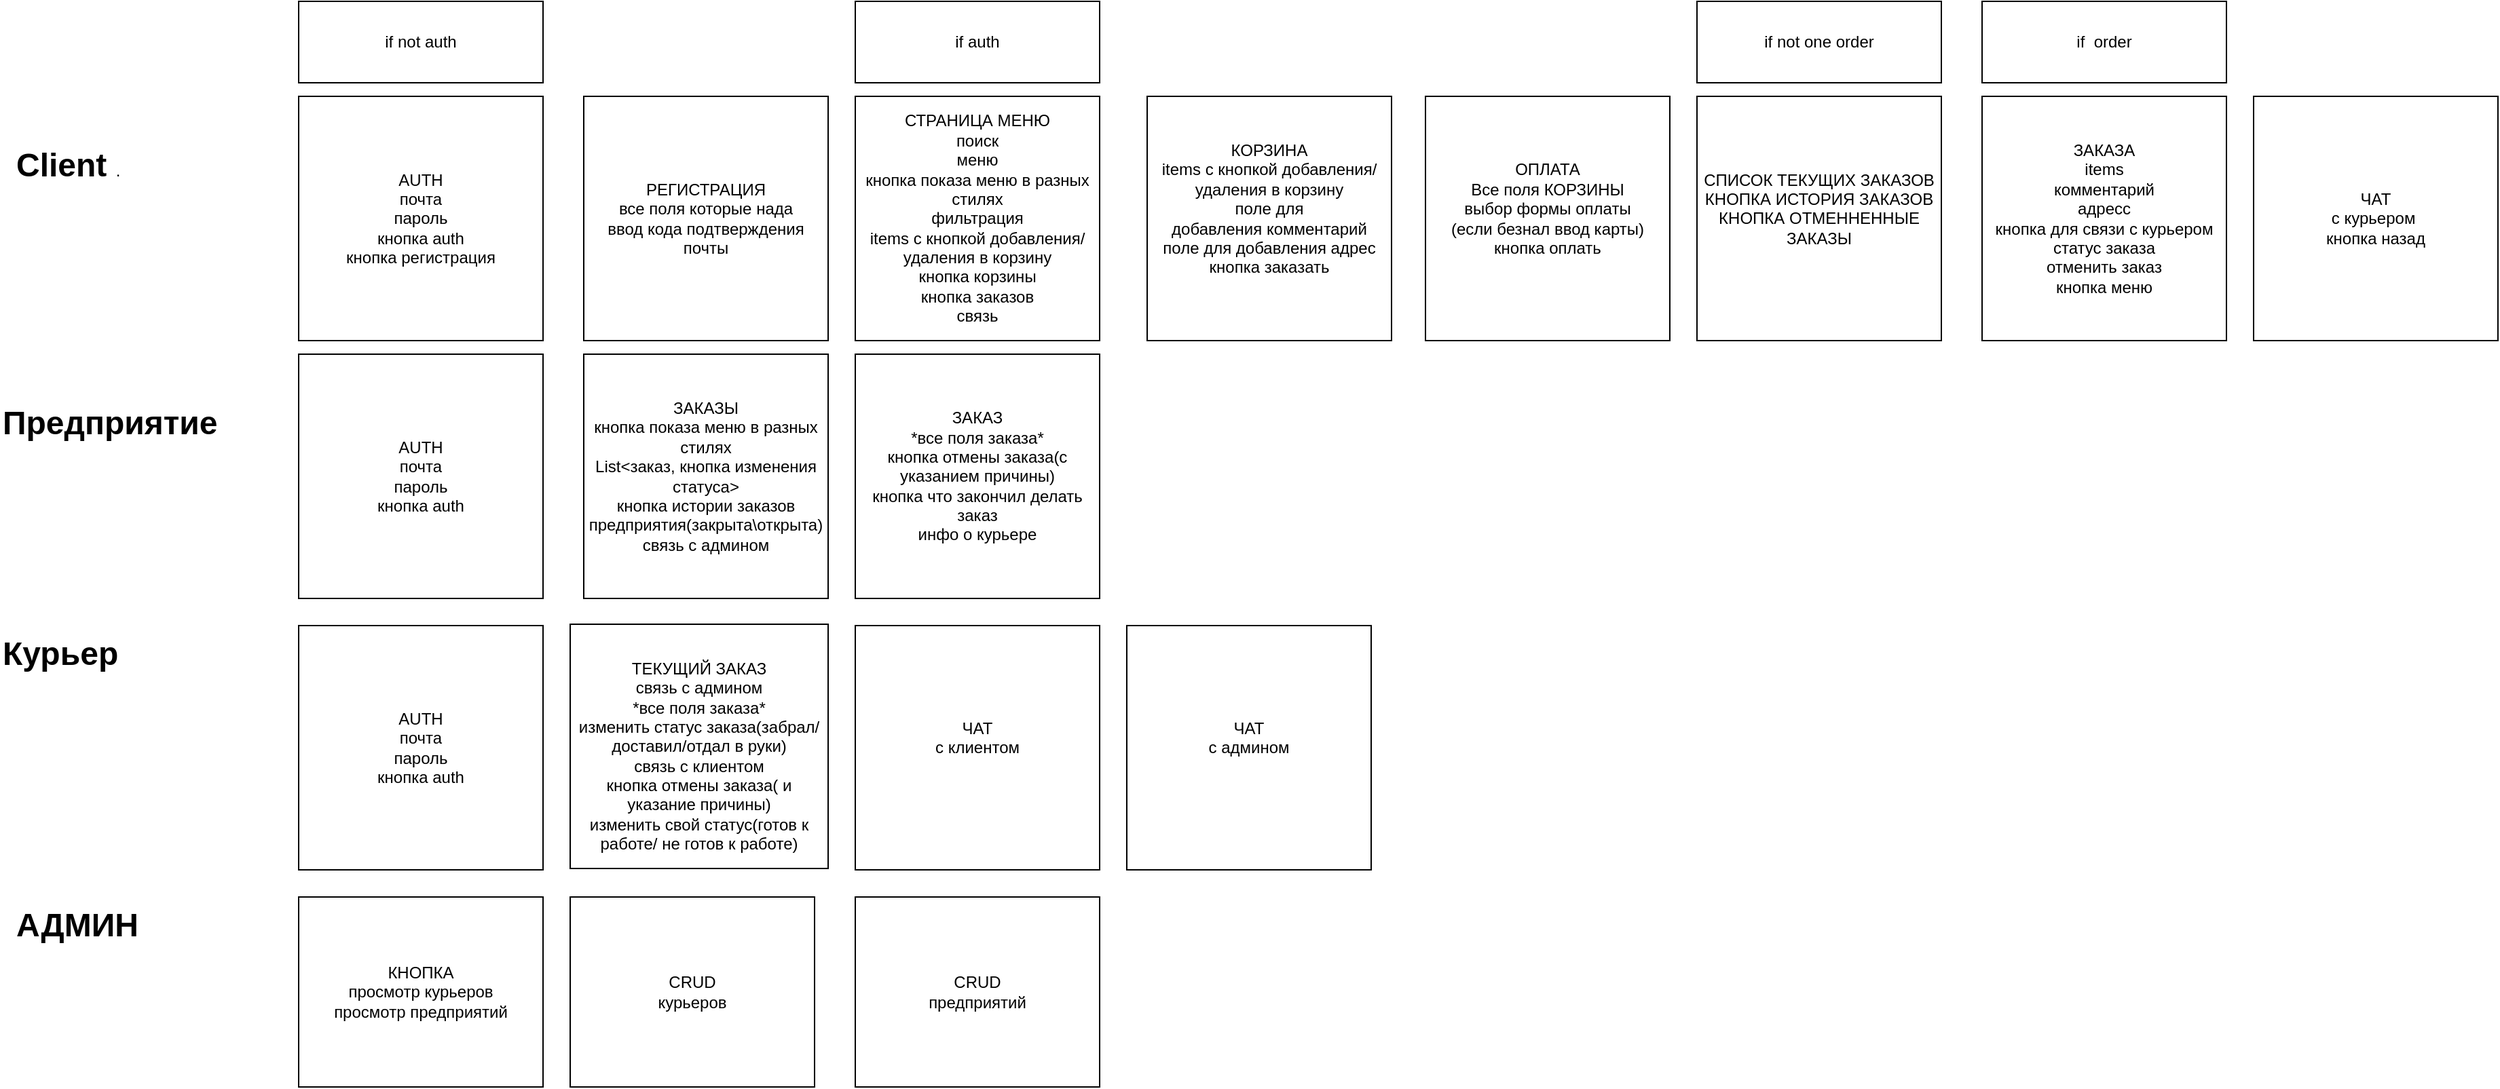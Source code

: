 <mxfile version="24.1.0" type="device">
  <diagram name="Страница — 1" id="XDdJCOj5BgrIff6nonp3">
    <mxGraphModel dx="2198" dy="1294" grid="1" gridSize="10" guides="1" tooltips="1" connect="1" arrows="1" fold="1" page="1" pageScale="1" pageWidth="650" pageHeight="200" math="0" shadow="0">
      <root>
        <mxCell id="0" />
        <mxCell id="1" parent="0" />
        <mxCell id="ga1eZ9HjU4N5ib0OzfGF-2" value="СТРАНИЦА МЕНЮ&lt;div&gt;поиск&lt;/div&gt;&lt;div&gt;меню&lt;/div&gt;&lt;div&gt;кнопка показа меню в разных стилях&lt;/div&gt;&lt;div&gt;фильтрация&lt;/div&gt;&lt;div&gt;items с кнопкой добавления/удаления в корзину&lt;/div&gt;&lt;div&gt;кнопка корзины&lt;/div&gt;&lt;div&gt;кнопка заказов&lt;/div&gt;&lt;div&gt;связь&lt;/div&gt;" style="rounded=0;whiteSpace=wrap;html=1;" parent="1" vertex="1">
          <mxGeometry x="20" y="-190" width="180" height="180" as="geometry" />
        </mxCell>
        <mxCell id="ga1eZ9HjU4N5ib0OzfGF-3" value="КОРЗИНА&lt;div&gt;&lt;div&gt;items с кнопкой добавления/удаления в корзину&lt;/div&gt;&lt;/div&gt;&lt;div&gt;&lt;span style=&quot;background-color: initial;&quot;&gt;поле для добавления&lt;/span&gt;&lt;span style=&quot;background-color: initial;&quot;&gt;&amp;nbsp;&lt;/span&gt;комментарий&lt;/div&gt;&lt;div&gt;поле для добавления адрес&lt;/div&gt;&lt;div&gt;кнопка заказать&lt;/div&gt;&lt;div&gt;&lt;br&gt;&lt;/div&gt;" style="rounded=0;whiteSpace=wrap;html=1;" parent="1" vertex="1">
          <mxGeometry x="235" y="-190" width="180" height="180" as="geometry" />
        </mxCell>
        <mxCell id="ga1eZ9HjU4N5ib0OzfGF-4" value="&lt;div&gt;ОПЛАТА&lt;/div&gt;&lt;div&gt;Все поля КОРЗИНЫ&lt;/div&gt;&lt;div&gt;выбор формы оплаты&lt;/div&gt;&lt;div&gt;(если безнал ввод карты)&lt;/div&gt;&lt;div&gt;кнопка оплать&lt;/div&gt;&lt;div&gt;&lt;br&gt;&lt;/div&gt;" style="rounded=0;whiteSpace=wrap;html=1;" parent="1" vertex="1">
          <mxGeometry x="440" y="-190" width="180" height="180" as="geometry" />
        </mxCell>
        <mxCell id="ga1eZ9HjU4N5ib0OzfGF-5" value="AUTH&lt;div&gt;почта&lt;/div&gt;&lt;div&gt;пароль&lt;/div&gt;&lt;div&gt;кнопка auth&lt;br&gt;кнопка регистрация&lt;/div&gt;" style="rounded=0;whiteSpace=wrap;html=1;" parent="1" vertex="1">
          <mxGeometry x="-390" y="-190" width="180" height="180" as="geometry" />
        </mxCell>
        <mxCell id="ga1eZ9HjU4N5ib0OzfGF-6" value="РЕГИСТРАЦИЯ&lt;div&gt;все поля которые нада&lt;/div&gt;&lt;div&gt;ввод кода подтверждения почты&lt;/div&gt;" style="rounded=0;whiteSpace=wrap;html=1;" parent="1" vertex="1">
          <mxGeometry x="-180" y="-190" width="180" height="180" as="geometry" />
        </mxCell>
        <mxCell id="ga1eZ9HjU4N5ib0OzfGF-8" value="ЗАКАЗА&lt;div&gt;&lt;div&gt;items&lt;/div&gt;&lt;div&gt;комментарий&lt;/div&gt;&lt;div&gt;&lt;span style=&quot;background-color: initial;&quot;&gt;адресс&lt;/span&gt;&lt;/div&gt;&lt;/div&gt;&lt;div&gt;&lt;span style=&quot;background-color: initial;&quot;&gt;кнопка для связи с курьером&lt;/span&gt;&lt;/div&gt;&lt;div&gt;&lt;span style=&quot;background-color: initial;&quot;&gt;статус заказа&lt;/span&gt;&lt;/div&gt;&lt;div&gt;отменить заказ&lt;/div&gt;&lt;div&gt;кнопка меню&lt;/div&gt;" style="rounded=0;whiteSpace=wrap;html=1;" parent="1" vertex="1">
          <mxGeometry x="850" y="-190" width="180" height="180" as="geometry" />
        </mxCell>
        <mxCell id="ga1eZ9HjU4N5ib0OzfGF-9" value="&lt;div&gt;ЧАТ&lt;/div&gt;&lt;div&gt;с курьером&amp;nbsp;&lt;/div&gt;&lt;div&gt;кнопка назад&lt;/div&gt;" style="rounded=0;whiteSpace=wrap;html=1;" parent="1" vertex="1">
          <mxGeometry x="1050" y="-190" width="180" height="180" as="geometry" />
        </mxCell>
        <mxCell id="ga1eZ9HjU4N5ib0OzfGF-11" value="&lt;h1 style=&quot;margin-top: 0px;&quot;&gt;&lt;span style=&quot;background-color: initial;&quot;&gt;Сlient&amp;nbsp;&lt;/span&gt;&lt;span style=&quot;background-color: initial; font-size: 12px; font-weight: normal;&quot;&gt;.&lt;/span&gt;&lt;br&gt;&lt;/h1&gt;" style="text;html=1;whiteSpace=wrap;overflow=hidden;rounded=0;" parent="1" vertex="1">
          <mxGeometry x="-600" y="-160" width="180" height="120" as="geometry" />
        </mxCell>
        <mxCell id="ga1eZ9HjU4N5ib0OzfGF-12" value="&lt;h1 style=&quot;margin-top: 0px;&quot;&gt;Предприятие&lt;/h1&gt;" style="text;html=1;whiteSpace=wrap;overflow=hidden;rounded=0;" parent="1" vertex="1">
          <mxGeometry x="-610" y="30" width="180" height="120" as="geometry" />
        </mxCell>
        <mxCell id="ga1eZ9HjU4N5ib0OzfGF-14" value="ЗАКАЗЫ&lt;div&gt;кнопка показа меню в разных стилях&lt;br&gt;&lt;/div&gt;&lt;div&gt;List&amp;lt;заказ,&amp;nbsp;&lt;span style=&quot;background-color: initial;&quot;&gt;кнопка изменения статуса&lt;/span&gt;&lt;span style=&quot;background-color: initial;&quot;&gt;&amp;gt;&lt;/span&gt;&lt;/div&gt;&lt;div&gt;&lt;span style=&quot;background-color: initial;&quot;&gt;кнопка истории заказов&lt;/span&gt;&lt;/div&gt;&lt;div&gt;предприятия(закрыта\открыта)&lt;/div&gt;&lt;div&gt;связь с админом&lt;/div&gt;" style="rounded=0;whiteSpace=wrap;html=1;" parent="1" vertex="1">
          <mxGeometry x="-180" width="180" height="180" as="geometry" />
        </mxCell>
        <mxCell id="ga1eZ9HjU4N5ib0OzfGF-15" value="ЗАКАЗ&lt;div&gt;*все поля заказа*&lt;/div&gt;&lt;div&gt;кнопка отмены заказа(с указанием причины)&lt;br&gt;&lt;div&gt;кнопка что закончил делать заказ&lt;/div&gt;&lt;/div&gt;&lt;div&gt;&amp;nbsp;инфо о курьере&amp;nbsp;&lt;/div&gt;" style="rounded=0;whiteSpace=wrap;html=1;" parent="1" vertex="1">
          <mxGeometry x="20" width="180" height="180" as="geometry" />
        </mxCell>
        <mxCell id="ga1eZ9HjU4N5ib0OzfGF-16" value="&lt;h1 style=&quot;margin-top: 0px;&quot;&gt;Курьер&lt;/h1&gt;" style="text;html=1;whiteSpace=wrap;overflow=hidden;rounded=0;" parent="1" vertex="1">
          <mxGeometry x="-610" y="200" width="180" height="120" as="geometry" />
        </mxCell>
        <mxCell id="ga1eZ9HjU4N5ib0OzfGF-17" value="&lt;div&gt;&lt;br&gt;&lt;/div&gt;ТЕКУЩИЙ ЗАКАЗ&lt;div&gt;связь с админом&lt;br&gt;&lt;div&gt;*все поля заказа*&lt;/div&gt;&lt;div&gt;изменить статус заказа(забрал/доставил/отдал в руки)&lt;/div&gt;&lt;div&gt;связь с клиентом&lt;/div&gt;&lt;div&gt;кнопка отмены заказа( и указание причины)&lt;/div&gt;&lt;div&gt;изменить свой статус(готов к работе/ не готов к работе)&lt;/div&gt;&lt;/div&gt;" style="rounded=0;whiteSpace=wrap;html=1;" parent="1" vertex="1">
          <mxGeometry x="-190" y="199" width="190" height="180" as="geometry" />
        </mxCell>
        <mxCell id="ga1eZ9HjU4N5ib0OzfGF-18" value="ЧАТ&lt;div&gt;с клиентом&lt;/div&gt;&lt;div&gt;&lt;br&gt;&lt;/div&gt;" style="rounded=0;whiteSpace=wrap;html=1;" parent="1" vertex="1">
          <mxGeometry x="20" y="200" width="180" height="180" as="geometry" />
        </mxCell>
        <mxCell id="ga1eZ9HjU4N5ib0OzfGF-20" value="if not auth" style="rounded=0;whiteSpace=wrap;html=1;" parent="1" vertex="1">
          <mxGeometry x="-390" y="-260" width="180" height="60" as="geometry" />
        </mxCell>
        <mxCell id="ga1eZ9HjU4N5ib0OzfGF-21" value="if auth" style="rounded=0;whiteSpace=wrap;html=1;" parent="1" vertex="1">
          <mxGeometry x="20" y="-260" width="180" height="60" as="geometry" />
        </mxCell>
        <mxCell id="ga1eZ9HjU4N5ib0OzfGF-22" value="if not one order" style="rounded=0;whiteSpace=wrap;html=1;" parent="1" vertex="1">
          <mxGeometry x="640" y="-260" width="180" height="60" as="geometry" />
        </mxCell>
        <mxCell id="ga1eZ9HjU4N5ib0OzfGF-23" value="СПИСОК ТЕКУЩИХ ЗАКАЗОВ&lt;div&gt;КНОПКА ИСТОРИЯ ЗАКАЗОВ&lt;/div&gt;&lt;div&gt;КНОПКА ОТМЕННЕННЫЕ ЗАКАЗЫ&lt;br&gt;&lt;div&gt;&lt;div&gt;&lt;br&gt;&lt;/div&gt;&lt;/div&gt;&lt;/div&gt;" style="rounded=0;whiteSpace=wrap;html=1;" parent="1" vertex="1">
          <mxGeometry x="640" y="-190" width="180" height="180" as="geometry" />
        </mxCell>
        <mxCell id="ga1eZ9HjU4N5ib0OzfGF-24" value="AUTH&lt;div&gt;почта&lt;/div&gt;&lt;div&gt;пароль&lt;/div&gt;&lt;div&gt;кнопка auth&lt;br&gt;&lt;/div&gt;" style="rounded=0;whiteSpace=wrap;html=1;" parent="1" vertex="1">
          <mxGeometry x="-390" width="180" height="180" as="geometry" />
        </mxCell>
        <mxCell id="ga1eZ9HjU4N5ib0OzfGF-26" value="AUTH&lt;div&gt;почта&lt;/div&gt;&lt;div&gt;пароль&lt;/div&gt;&lt;div&gt;кнопка auth&lt;br&gt;&lt;/div&gt;" style="rounded=0;whiteSpace=wrap;html=1;" parent="1" vertex="1">
          <mxGeometry x="-390" y="200" width="180" height="180" as="geometry" />
        </mxCell>
        <mxCell id="ga1eZ9HjU4N5ib0OzfGF-27" value="КНОПКА&lt;div&gt;просмотр курьеров&lt;/div&gt;&lt;div&gt;просмотр предприятий&lt;/div&gt;" style="rounded=0;whiteSpace=wrap;html=1;" parent="1" vertex="1">
          <mxGeometry x="-390" y="400" width="180" height="140" as="geometry" />
        </mxCell>
        <mxCell id="ga1eZ9HjU4N5ib0OzfGF-28" value="CRUD&lt;div&gt;курьеров&lt;span style=&quot;color: rgba(0, 0, 0, 0); font-family: monospace; font-size: 0px; text-align: start; text-wrap: nowrap; background-color: initial;&quot;&gt;%3CmxGraphModel%3E%3Croot%3E%3CmxCell%20id%3D%220%22%2F%3E%3CmxCell%20id%3D%221%22%20parent%3D%220%22%2F%3E%3CmxCell%20id%3D%222%22%20value%3D%22%D0%9A%D0%9D%D0%9E%D0%9F%D0%9A%D0%90%26lt%3Bdiv%26gt%3B%D0%BF%D1%80%D0%BE%D1%81%D0%BC%D0%BE%D1%82%D1%80%20%D0%BA%D1%83%D1%80%D1%8C%D0%B5%D1%80%D0%BE%D0%B2%26lt%3B%2Fdiv%26gt%3B%26lt%3Bdiv%26gt%3B%D0%BF%D1%80%D0%BE%D1%81%D0%BC%D0%BE%D1%82%D1%80%20%D0%BF%D1%80%D0%B5%D0%B4%D0%BF%D1%80%D0%B8%D1%8F%D1%82%D0%B8%D0%B9%26lt%3B%2Fdiv%26gt%3B%22%20style%3D%22rounded%3D0%3BwhiteSpace%3Dwrap%3Bhtml%3D1%3B%22%20vertex%3D%221%22%20parent%3D%221%22%3E%3CmxGeometry%20x%3D%22-390%22%20y%3D%22400%22%20width%3D%22180%22%20height%3D%22140%22%20as%3D%22geometry%22%2F%3E%3C%2FmxCell%3E%3C%2Froot%3E%3C%2FmxGraphModel%3E&lt;/span&gt;&lt;/div&gt;" style="rounded=0;whiteSpace=wrap;html=1;" parent="1" vertex="1">
          <mxGeometry x="-190" y="400" width="180" height="140" as="geometry" />
        </mxCell>
        <mxCell id="ga1eZ9HjU4N5ib0OzfGF-29" value="CRUD&lt;div&gt;предприятий&lt;/div&gt;" style="rounded=0;whiteSpace=wrap;html=1;" parent="1" vertex="1">
          <mxGeometry x="20" y="400" width="180" height="140" as="geometry" />
        </mxCell>
        <mxCell id="ga1eZ9HjU4N5ib0OzfGF-30" value="&lt;h1 style=&quot;margin-top: 0px;&quot;&gt;АДМИН&lt;/h1&gt;" style="text;html=1;whiteSpace=wrap;overflow=hidden;rounded=0;" parent="1" vertex="1">
          <mxGeometry x="-600" y="400" width="180" height="120" as="geometry" />
        </mxCell>
        <mxCell id="ga1eZ9HjU4N5ib0OzfGF-35" value="if&amp;nbsp; order" style="rounded=0;whiteSpace=wrap;html=1;" parent="1" vertex="1">
          <mxGeometry x="850" y="-260" width="180" height="60" as="geometry" />
        </mxCell>
        <mxCell id="ga1eZ9HjU4N5ib0OzfGF-36" value="ЧАТ&lt;div&gt;с админом&lt;/div&gt;&lt;div&gt;&lt;br&gt;&lt;/div&gt;" style="rounded=0;whiteSpace=wrap;html=1;" parent="1" vertex="1">
          <mxGeometry x="220" y="200" width="180" height="180" as="geometry" />
        </mxCell>
      </root>
    </mxGraphModel>
  </diagram>
</mxfile>
